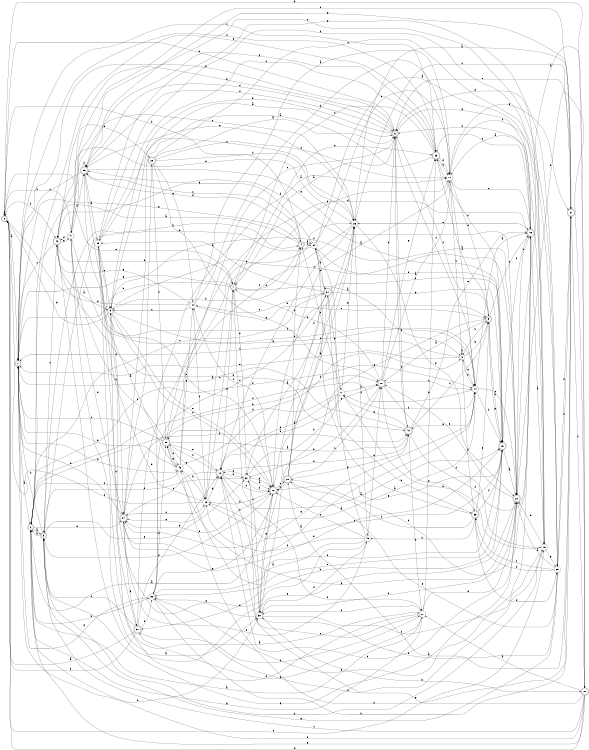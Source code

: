 digraph n37_2 {
__start0 [label="" shape="none"];

rankdir=LR;
size="8,5";

s0 [style="rounded,filled", color="black", fillcolor="white" shape="doublecircle", label="0"];
s1 [style="rounded,filled", color="black", fillcolor="white" shape="doublecircle", label="1"];
s2 [style="rounded,filled", color="black", fillcolor="white" shape="doublecircle", label="2"];
s3 [style="rounded,filled", color="black", fillcolor="white" shape="doublecircle", label="3"];
s4 [style="rounded,filled", color="black", fillcolor="white" shape="doublecircle", label="4"];
s5 [style="filled", color="black", fillcolor="white" shape="circle", label="5"];
s6 [style="rounded,filled", color="black", fillcolor="white" shape="doublecircle", label="6"];
s7 [style="rounded,filled", color="black", fillcolor="white" shape="doublecircle", label="7"];
s8 [style="filled", color="black", fillcolor="white" shape="circle", label="8"];
s9 [style="rounded,filled", color="black", fillcolor="white" shape="doublecircle", label="9"];
s10 [style="rounded,filled", color="black", fillcolor="white" shape="doublecircle", label="10"];
s11 [style="filled", color="black", fillcolor="white" shape="circle", label="11"];
s12 [style="rounded,filled", color="black", fillcolor="white" shape="doublecircle", label="12"];
s13 [style="filled", color="black", fillcolor="white" shape="circle", label="13"];
s14 [style="filled", color="black", fillcolor="white" shape="circle", label="14"];
s15 [style="rounded,filled", color="black", fillcolor="white" shape="doublecircle", label="15"];
s16 [style="filled", color="black", fillcolor="white" shape="circle", label="16"];
s17 [style="filled", color="black", fillcolor="white" shape="circle", label="17"];
s18 [style="rounded,filled", color="black", fillcolor="white" shape="doublecircle", label="18"];
s19 [style="rounded,filled", color="black", fillcolor="white" shape="doublecircle", label="19"];
s20 [style="rounded,filled", color="black", fillcolor="white" shape="doublecircle", label="20"];
s21 [style="rounded,filled", color="black", fillcolor="white" shape="doublecircle", label="21"];
s22 [style="filled", color="black", fillcolor="white" shape="circle", label="22"];
s23 [style="rounded,filled", color="black", fillcolor="white" shape="doublecircle", label="23"];
s24 [style="rounded,filled", color="black", fillcolor="white" shape="doublecircle", label="24"];
s25 [style="rounded,filled", color="black", fillcolor="white" shape="doublecircle", label="25"];
s26 [style="filled", color="black", fillcolor="white" shape="circle", label="26"];
s27 [style="rounded,filled", color="black", fillcolor="white" shape="doublecircle", label="27"];
s28 [style="rounded,filled", color="black", fillcolor="white" shape="doublecircle", label="28"];
s29 [style="filled", color="black", fillcolor="white" shape="circle", label="29"];
s30 [style="filled", color="black", fillcolor="white" shape="circle", label="30"];
s31 [style="rounded,filled", color="black", fillcolor="white" shape="doublecircle", label="31"];
s32 [style="filled", color="black", fillcolor="white" shape="circle", label="32"];
s33 [style="rounded,filled", color="black", fillcolor="white" shape="doublecircle", label="33"];
s34 [style="filled", color="black", fillcolor="white" shape="circle", label="34"];
s35 [style="rounded,filled", color="black", fillcolor="white" shape="doublecircle", label="35"];
s36 [style="filled", color="black", fillcolor="white" shape="circle", label="36"];
s37 [style="rounded,filled", color="black", fillcolor="white" shape="doublecircle", label="37"];
s38 [style="filled", color="black", fillcolor="white" shape="circle", label="38"];
s39 [style="rounded,filled", color="black", fillcolor="white" shape="doublecircle", label="39"];
s40 [style="rounded,filled", color="black", fillcolor="white" shape="doublecircle", label="40"];
s41 [style="filled", color="black", fillcolor="white" shape="circle", label="41"];
s42 [style="rounded,filled", color="black", fillcolor="white" shape="doublecircle", label="42"];
s43 [style="filled", color="black", fillcolor="white" shape="circle", label="43"];
s44 [style="filled", color="black", fillcolor="white" shape="circle", label="44"];
s45 [style="filled", color="black", fillcolor="white" shape="circle", label="45"];
s0 -> s1 [label="a"];
s0 -> s21 [label="b"];
s0 -> s16 [label="c"];
s0 -> s4 [label="d"];
s0 -> s7 [label="e"];
s0 -> s42 [label="f"];
s0 -> s0 [label="g"];
s1 -> s2 [label="a"];
s1 -> s43 [label="b"];
s1 -> s23 [label="c"];
s1 -> s30 [label="d"];
s1 -> s43 [label="e"];
s1 -> s23 [label="f"];
s1 -> s6 [label="g"];
s2 -> s3 [label="a"];
s2 -> s38 [label="b"];
s2 -> s31 [label="c"];
s2 -> s14 [label="d"];
s2 -> s24 [label="e"];
s2 -> s40 [label="f"];
s2 -> s22 [label="g"];
s3 -> s2 [label="a"];
s3 -> s4 [label="b"];
s3 -> s42 [label="c"];
s3 -> s1 [label="d"];
s3 -> s32 [label="e"];
s3 -> s12 [label="f"];
s3 -> s20 [label="g"];
s4 -> s2 [label="a"];
s4 -> s5 [label="b"];
s4 -> s35 [label="c"];
s4 -> s35 [label="d"];
s4 -> s34 [label="e"];
s4 -> s34 [label="f"];
s4 -> s1 [label="g"];
s5 -> s6 [label="a"];
s5 -> s14 [label="b"];
s5 -> s20 [label="c"];
s5 -> s12 [label="d"];
s5 -> s12 [label="e"];
s5 -> s24 [label="f"];
s5 -> s0 [label="g"];
s6 -> s7 [label="a"];
s6 -> s0 [label="b"];
s6 -> s14 [label="c"];
s6 -> s40 [label="d"];
s6 -> s5 [label="e"];
s6 -> s35 [label="f"];
s6 -> s42 [label="g"];
s7 -> s8 [label="a"];
s7 -> s1 [label="b"];
s7 -> s23 [label="c"];
s7 -> s4 [label="d"];
s7 -> s32 [label="e"];
s7 -> s22 [label="f"];
s7 -> s1 [label="g"];
s8 -> s8 [label="a"];
s8 -> s9 [label="b"];
s8 -> s14 [label="c"];
s8 -> s33 [label="d"];
s8 -> s1 [label="e"];
s8 -> s1 [label="f"];
s8 -> s9 [label="g"];
s9 -> s10 [label="a"];
s9 -> s23 [label="b"];
s9 -> s15 [label="c"];
s9 -> s19 [label="d"];
s9 -> s30 [label="e"];
s9 -> s6 [label="f"];
s9 -> s19 [label="g"];
s10 -> s11 [label="a"];
s10 -> s32 [label="b"];
s10 -> s14 [label="c"];
s10 -> s6 [label="d"];
s10 -> s7 [label="e"];
s10 -> s15 [label="f"];
s10 -> s23 [label="g"];
s11 -> s12 [label="a"];
s11 -> s8 [label="b"];
s11 -> s15 [label="c"];
s11 -> s14 [label="d"];
s11 -> s9 [label="e"];
s11 -> s29 [label="f"];
s11 -> s27 [label="g"];
s12 -> s2 [label="a"];
s12 -> s13 [label="b"];
s12 -> s44 [label="c"];
s12 -> s26 [label="d"];
s12 -> s28 [label="e"];
s12 -> s24 [label="f"];
s12 -> s38 [label="g"];
s13 -> s14 [label="a"];
s13 -> s11 [label="b"];
s13 -> s7 [label="c"];
s13 -> s36 [label="d"];
s13 -> s24 [label="e"];
s13 -> s0 [label="f"];
s13 -> s18 [label="g"];
s14 -> s15 [label="a"];
s14 -> s8 [label="b"];
s14 -> s20 [label="c"];
s14 -> s19 [label="d"];
s14 -> s40 [label="e"];
s14 -> s2 [label="f"];
s14 -> s24 [label="g"];
s15 -> s16 [label="a"];
s15 -> s28 [label="b"];
s15 -> s23 [label="c"];
s15 -> s6 [label="d"];
s15 -> s26 [label="e"];
s15 -> s19 [label="f"];
s15 -> s6 [label="g"];
s16 -> s11 [label="a"];
s16 -> s17 [label="b"];
s16 -> s3 [label="c"];
s16 -> s20 [label="d"];
s16 -> s41 [label="e"];
s16 -> s38 [label="f"];
s16 -> s29 [label="g"];
s17 -> s18 [label="a"];
s17 -> s10 [label="b"];
s17 -> s4 [label="c"];
s17 -> s39 [label="d"];
s17 -> s18 [label="e"];
s17 -> s14 [label="f"];
s17 -> s26 [label="g"];
s18 -> s19 [label="a"];
s18 -> s32 [label="b"];
s18 -> s24 [label="c"];
s18 -> s40 [label="d"];
s18 -> s12 [label="e"];
s18 -> s39 [label="f"];
s18 -> s7 [label="g"];
s19 -> s20 [label="a"];
s19 -> s37 [label="b"];
s19 -> s13 [label="c"];
s19 -> s23 [label="d"];
s19 -> s38 [label="e"];
s19 -> s42 [label="f"];
s19 -> s12 [label="g"];
s20 -> s21 [label="a"];
s20 -> s18 [label="b"];
s20 -> s15 [label="c"];
s20 -> s30 [label="d"];
s20 -> s10 [label="e"];
s20 -> s5 [label="f"];
s20 -> s39 [label="g"];
s21 -> s22 [label="a"];
s21 -> s20 [label="b"];
s21 -> s3 [label="c"];
s21 -> s0 [label="d"];
s21 -> s2 [label="e"];
s21 -> s2 [label="f"];
s21 -> s32 [label="g"];
s22 -> s2 [label="a"];
s22 -> s23 [label="b"];
s22 -> s18 [label="c"];
s22 -> s30 [label="d"];
s22 -> s20 [label="e"];
s22 -> s5 [label="f"];
s22 -> s37 [label="g"];
s23 -> s24 [label="a"];
s23 -> s11 [label="b"];
s23 -> s7 [label="c"];
s23 -> s11 [label="d"];
s23 -> s2 [label="e"];
s23 -> s36 [label="f"];
s23 -> s35 [label="g"];
s24 -> s14 [label="a"];
s24 -> s10 [label="b"];
s24 -> s13 [label="c"];
s24 -> s1 [label="d"];
s24 -> s19 [label="e"];
s24 -> s25 [label="f"];
s24 -> s37 [label="g"];
s25 -> s6 [label="a"];
s25 -> s26 [label="b"];
s25 -> s16 [label="c"];
s25 -> s39 [label="d"];
s25 -> s44 [label="e"];
s25 -> s11 [label="f"];
s25 -> s10 [label="g"];
s26 -> s27 [label="a"];
s26 -> s18 [label="b"];
s26 -> s39 [label="c"];
s26 -> s42 [label="d"];
s26 -> s41 [label="e"];
s26 -> s45 [label="f"];
s26 -> s20 [label="g"];
s27 -> s28 [label="a"];
s27 -> s43 [label="b"];
s27 -> s26 [label="c"];
s27 -> s29 [label="d"];
s27 -> s6 [label="e"];
s27 -> s21 [label="f"];
s27 -> s35 [label="g"];
s28 -> s26 [label="a"];
s28 -> s10 [label="b"];
s28 -> s12 [label="c"];
s28 -> s26 [label="d"];
s28 -> s29 [label="e"];
s28 -> s4 [label="f"];
s28 -> s40 [label="g"];
s29 -> s20 [label="a"];
s29 -> s30 [label="b"];
s29 -> s33 [label="c"];
s29 -> s33 [label="d"];
s29 -> s6 [label="e"];
s29 -> s27 [label="f"];
s29 -> s3 [label="g"];
s30 -> s31 [label="a"];
s30 -> s21 [label="b"];
s30 -> s18 [label="c"];
s30 -> s45 [label="d"];
s30 -> s38 [label="e"];
s30 -> s16 [label="f"];
s30 -> s12 [label="g"];
s31 -> s32 [label="a"];
s31 -> s33 [label="b"];
s31 -> s44 [label="c"];
s31 -> s36 [label="d"];
s31 -> s17 [label="e"];
s31 -> s19 [label="f"];
s31 -> s19 [label="g"];
s32 -> s12 [label="a"];
s32 -> s10 [label="b"];
s32 -> s30 [label="c"];
s32 -> s12 [label="d"];
s32 -> s18 [label="e"];
s32 -> s3 [label="f"];
s32 -> s12 [label="g"];
s33 -> s34 [label="a"];
s33 -> s45 [label="b"];
s33 -> s28 [label="c"];
s33 -> s29 [label="d"];
s33 -> s10 [label="e"];
s33 -> s19 [label="f"];
s33 -> s9 [label="g"];
s34 -> s15 [label="a"];
s34 -> s31 [label="b"];
s34 -> s11 [label="c"];
s34 -> s3 [label="d"];
s34 -> s19 [label="e"];
s34 -> s31 [label="f"];
s34 -> s35 [label="g"];
s35 -> s36 [label="a"];
s35 -> s35 [label="b"];
s35 -> s1 [label="c"];
s35 -> s6 [label="d"];
s35 -> s26 [label="e"];
s35 -> s9 [label="f"];
s35 -> s20 [label="g"];
s36 -> s22 [label="a"];
s36 -> s37 [label="b"];
s36 -> s5 [label="c"];
s36 -> s26 [label="d"];
s36 -> s12 [label="e"];
s36 -> s16 [label="f"];
s36 -> s29 [label="g"];
s37 -> s0 [label="a"];
s37 -> s0 [label="b"];
s37 -> s3 [label="c"];
s37 -> s26 [label="d"];
s37 -> s38 [label="e"];
s37 -> s22 [label="f"];
s37 -> s18 [label="g"];
s38 -> s11 [label="a"];
s38 -> s27 [label="b"];
s38 -> s31 [label="c"];
s38 -> s39 [label="d"];
s38 -> s19 [label="e"];
s38 -> s15 [label="f"];
s38 -> s1 [label="g"];
s39 -> s40 [label="a"];
s39 -> s41 [label="b"];
s39 -> s1 [label="c"];
s39 -> s15 [label="d"];
s39 -> s18 [label="e"];
s39 -> s43 [label="f"];
s39 -> s13 [label="g"];
s40 -> s1 [label="a"];
s40 -> s22 [label="b"];
s40 -> s9 [label="c"];
s40 -> s16 [label="d"];
s40 -> s15 [label="e"];
s40 -> s6 [label="f"];
s40 -> s17 [label="g"];
s41 -> s30 [label="a"];
s41 -> s0 [label="b"];
s41 -> s27 [label="c"];
s41 -> s42 [label="d"];
s41 -> s24 [label="e"];
s41 -> s35 [label="f"];
s41 -> s14 [label="g"];
s42 -> s5 [label="a"];
s42 -> s40 [label="b"];
s42 -> s1 [label="c"];
s42 -> s25 [label="d"];
s42 -> s20 [label="e"];
s42 -> s7 [label="f"];
s42 -> s41 [label="g"];
s43 -> s35 [label="a"];
s43 -> s13 [label="b"];
s43 -> s6 [label="c"];
s43 -> s2 [label="d"];
s43 -> s44 [label="e"];
s43 -> s8 [label="f"];
s43 -> s39 [label="g"];
s44 -> s11 [label="a"];
s44 -> s0 [label="b"];
s44 -> s5 [label="c"];
s44 -> s11 [label="d"];
s44 -> s9 [label="e"];
s44 -> s13 [label="f"];
s44 -> s42 [label="g"];
s45 -> s43 [label="a"];
s45 -> s10 [label="b"];
s45 -> s12 [label="c"];
s45 -> s24 [label="d"];
s45 -> s5 [label="e"];
s45 -> s13 [label="f"];
s45 -> s34 [label="g"];

}